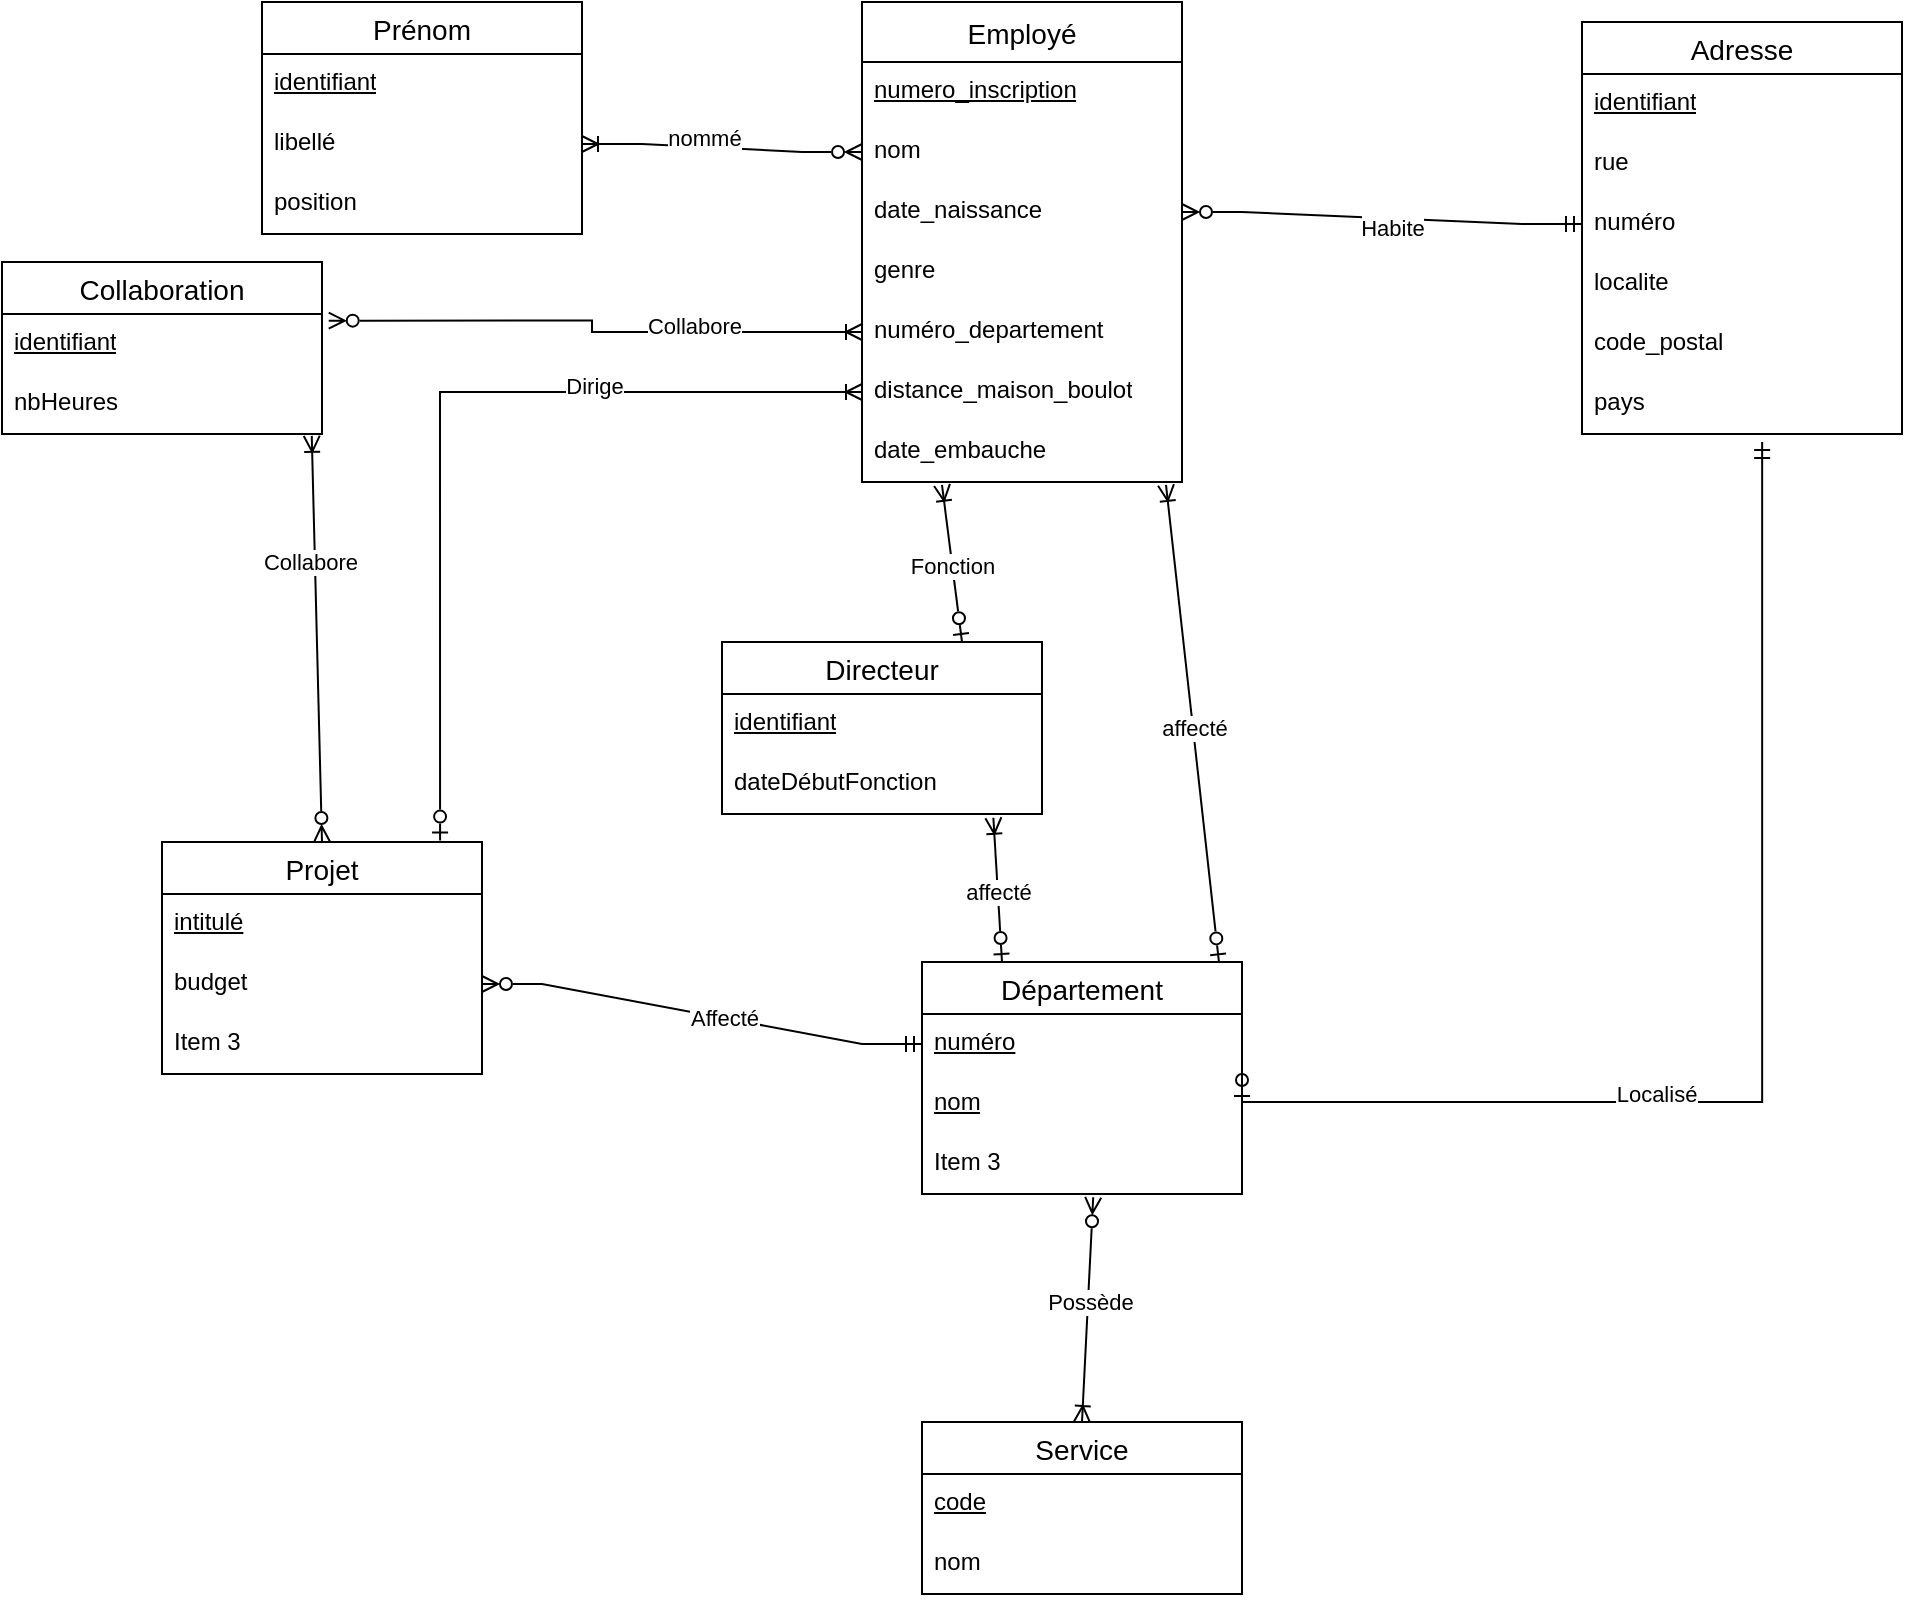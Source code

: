 <mxfile version="22.1.0" type="github">
  <diagram id="R2lEEEUBdFMjLlhIrx00" name="Page-1">
    <mxGraphModel dx="2250" dy="772" grid="1" gridSize="10" guides="1" tooltips="1" connect="1" arrows="1" fold="1" page="1" pageScale="1" pageWidth="850" pageHeight="1100" math="0" shadow="0" extFonts="Permanent Marker^https://fonts.googleapis.com/css?family=Permanent+Marker">
      <root>
        <mxCell id="0" />
        <mxCell id="1" parent="0" />
        <mxCell id="EuNEn9CsL2GNSxYZxD2m-1" value="Employé" style="swimlane;fontStyle=0;childLayout=stackLayout;horizontal=1;startSize=30;horizontalStack=0;resizeParent=1;resizeParentMax=0;resizeLast=0;collapsible=1;marginBottom=0;align=center;fontSize=14;" parent="1" vertex="1">
          <mxGeometry x="350" y="130" width="160" height="240" as="geometry" />
        </mxCell>
        <mxCell id="EuNEn9CsL2GNSxYZxD2m-2" value="&lt;u&gt;numero_inscription&lt;/u&gt;" style="text;strokeColor=none;fillColor=none;spacingLeft=4;spacingRight=4;overflow=hidden;rotatable=0;points=[[0,0.5],[1,0.5]];portConstraint=eastwest;fontSize=12;whiteSpace=wrap;html=1;" parent="EuNEn9CsL2GNSxYZxD2m-1" vertex="1">
          <mxGeometry y="30" width="160" height="30" as="geometry" />
        </mxCell>
        <mxCell id="EuNEn9CsL2GNSxYZxD2m-3" value="nom" style="text;strokeColor=none;fillColor=none;spacingLeft=4;spacingRight=4;overflow=hidden;rotatable=0;points=[[0,0.5],[1,0.5]];portConstraint=eastwest;fontSize=12;whiteSpace=wrap;html=1;" parent="EuNEn9CsL2GNSxYZxD2m-1" vertex="1">
          <mxGeometry y="60" width="160" height="30" as="geometry" />
        </mxCell>
        <mxCell id="EuNEn9CsL2GNSxYZxD2m-10" value="date_naissance" style="text;strokeColor=none;fillColor=none;spacingLeft=4;spacingRight=4;overflow=hidden;rotatable=0;points=[[0,0.5],[1,0.5]];portConstraint=eastwest;fontSize=12;whiteSpace=wrap;html=1;" parent="EuNEn9CsL2GNSxYZxD2m-1" vertex="1">
          <mxGeometry y="90" width="160" height="30" as="geometry" />
        </mxCell>
        <mxCell id="EuNEn9CsL2GNSxYZxD2m-4" value="genre" style="text;strokeColor=none;fillColor=none;spacingLeft=4;spacingRight=4;overflow=hidden;rotatable=0;points=[[0,0.5],[1,0.5]];portConstraint=eastwest;fontSize=12;whiteSpace=wrap;html=1;" parent="EuNEn9CsL2GNSxYZxD2m-1" vertex="1">
          <mxGeometry y="120" width="160" height="30" as="geometry" />
        </mxCell>
        <mxCell id="EuNEn9CsL2GNSxYZxD2m-19" value="numéro_departement" style="text;strokeColor=none;fillColor=none;spacingLeft=4;spacingRight=4;overflow=hidden;rotatable=0;points=[[0,0.5],[1,0.5]];portConstraint=eastwest;fontSize=12;whiteSpace=wrap;html=1;" parent="EuNEn9CsL2GNSxYZxD2m-1" vertex="1">
          <mxGeometry y="150" width="160" height="30" as="geometry" />
        </mxCell>
        <mxCell id="EuNEn9CsL2GNSxYZxD2m-20" value="distance_maison_boulot" style="text;strokeColor=none;fillColor=none;spacingLeft=4;spacingRight=4;overflow=hidden;rotatable=0;points=[[0,0.5],[1,0.5]];portConstraint=eastwest;fontSize=12;whiteSpace=wrap;html=1;" parent="EuNEn9CsL2GNSxYZxD2m-1" vertex="1">
          <mxGeometry y="180" width="160" height="30" as="geometry" />
        </mxCell>
        <mxCell id="EuNEn9CsL2GNSxYZxD2m-21" value="date_embauche" style="text;strokeColor=none;fillColor=none;spacingLeft=4;spacingRight=4;overflow=hidden;rotatable=0;points=[[0,0.5],[1,0.5]];portConstraint=eastwest;fontSize=12;whiteSpace=wrap;html=1;" parent="EuNEn9CsL2GNSxYZxD2m-1" vertex="1">
          <mxGeometry y="210" width="160" height="30" as="geometry" />
        </mxCell>
        <mxCell id="EuNEn9CsL2GNSxYZxD2m-5" value="Prénom" style="swimlane;fontStyle=0;childLayout=stackLayout;horizontal=1;startSize=26;horizontalStack=0;resizeParent=1;resizeParentMax=0;resizeLast=0;collapsible=1;marginBottom=0;align=center;fontSize=14;" parent="1" vertex="1">
          <mxGeometry x="50" y="130" width="160" height="116" as="geometry" />
        </mxCell>
        <mxCell id="EuNEn9CsL2GNSxYZxD2m-6" value="&lt;u&gt;identifiant&lt;/u&gt;" style="text;strokeColor=none;fillColor=none;spacingLeft=4;spacingRight=4;overflow=hidden;rotatable=0;points=[[0,0.5],[1,0.5]];portConstraint=eastwest;fontSize=12;whiteSpace=wrap;html=1;" parent="EuNEn9CsL2GNSxYZxD2m-5" vertex="1">
          <mxGeometry y="26" width="160" height="30" as="geometry" />
        </mxCell>
        <mxCell id="EuNEn9CsL2GNSxYZxD2m-7" value="libellé" style="text;strokeColor=none;fillColor=none;spacingLeft=4;spacingRight=4;overflow=hidden;rotatable=0;points=[[0,0.5],[1,0.5]];portConstraint=eastwest;fontSize=12;whiteSpace=wrap;html=1;" parent="EuNEn9CsL2GNSxYZxD2m-5" vertex="1">
          <mxGeometry y="56" width="160" height="30" as="geometry" />
        </mxCell>
        <mxCell id="EuNEn9CsL2GNSxYZxD2m-8" value="position" style="text;strokeColor=none;fillColor=none;spacingLeft=4;spacingRight=4;overflow=hidden;rotatable=0;points=[[0,0.5],[1,0.5]];portConstraint=eastwest;fontSize=12;whiteSpace=wrap;html=1;" parent="EuNEn9CsL2GNSxYZxD2m-5" vertex="1">
          <mxGeometry y="86" width="160" height="30" as="geometry" />
        </mxCell>
        <mxCell id="EuNEn9CsL2GNSxYZxD2m-9" value="" style="edgeStyle=entityRelationEdgeStyle;fontSize=12;html=1;endArrow=ERzeroToMany;endFill=0;rounded=0;entryX=0;entryY=0.5;entryDx=0;entryDy=0;exitX=1;exitY=0.5;exitDx=0;exitDy=0;startArrow=ERoneToMany;startFill=0;" parent="1" source="EuNEn9CsL2GNSxYZxD2m-7" target="EuNEn9CsL2GNSxYZxD2m-3" edge="1">
          <mxGeometry width="100" height="100" relative="1" as="geometry">
            <mxPoint x="250" y="280" as="sourcePoint" />
            <mxPoint x="350" y="180" as="targetPoint" />
          </mxGeometry>
        </mxCell>
        <mxCell id="Pnyand-CayAUYRg-s309-2" value="nommé" style="edgeLabel;html=1;align=center;verticalAlign=middle;resizable=0;points=[];" vertex="1" connectable="0" parent="EuNEn9CsL2GNSxYZxD2m-9">
          <mxGeometry x="-0.114" y="5" relative="1" as="geometry">
            <mxPoint x="-1" as="offset" />
          </mxGeometry>
        </mxCell>
        <mxCell id="EuNEn9CsL2GNSxYZxD2m-11" value="Adresse" style="swimlane;fontStyle=0;childLayout=stackLayout;horizontal=1;startSize=26;horizontalStack=0;resizeParent=1;resizeParentMax=0;resizeLast=0;collapsible=1;marginBottom=0;align=center;fontSize=14;" parent="1" vertex="1">
          <mxGeometry x="710" y="140" width="160" height="206" as="geometry" />
        </mxCell>
        <mxCell id="EuNEn9CsL2GNSxYZxD2m-12" value="&lt;u&gt;identifiant&lt;/u&gt;" style="text;strokeColor=none;fillColor=none;spacingLeft=4;spacingRight=4;overflow=hidden;rotatable=0;points=[[0,0.5],[1,0.5]];portConstraint=eastwest;fontSize=12;whiteSpace=wrap;html=1;" parent="EuNEn9CsL2GNSxYZxD2m-11" vertex="1">
          <mxGeometry y="26" width="160" height="30" as="geometry" />
        </mxCell>
        <mxCell id="EuNEn9CsL2GNSxYZxD2m-13" value="rue" style="text;strokeColor=none;fillColor=none;spacingLeft=4;spacingRight=4;overflow=hidden;rotatable=0;points=[[0,0.5],[1,0.5]];portConstraint=eastwest;fontSize=12;whiteSpace=wrap;html=1;" parent="EuNEn9CsL2GNSxYZxD2m-11" vertex="1">
          <mxGeometry y="56" width="160" height="30" as="geometry" />
        </mxCell>
        <mxCell id="EuNEn9CsL2GNSxYZxD2m-15" value="numéro" style="text;strokeColor=none;fillColor=none;spacingLeft=4;spacingRight=4;overflow=hidden;rotatable=0;points=[[0,0.5],[1,0.5]];portConstraint=eastwest;fontSize=12;whiteSpace=wrap;html=1;" parent="EuNEn9CsL2GNSxYZxD2m-11" vertex="1">
          <mxGeometry y="86" width="160" height="30" as="geometry" />
        </mxCell>
        <mxCell id="EuNEn9CsL2GNSxYZxD2m-16" value="localite" style="text;strokeColor=none;fillColor=none;spacingLeft=4;spacingRight=4;overflow=hidden;rotatable=0;points=[[0,0.5],[1,0.5]];portConstraint=eastwest;fontSize=12;whiteSpace=wrap;html=1;" parent="EuNEn9CsL2GNSxYZxD2m-11" vertex="1">
          <mxGeometry y="116" width="160" height="30" as="geometry" />
        </mxCell>
        <mxCell id="EuNEn9CsL2GNSxYZxD2m-17" value="code_postal" style="text;strokeColor=none;fillColor=none;spacingLeft=4;spacingRight=4;overflow=hidden;rotatable=0;points=[[0,0.5],[1,0.5]];portConstraint=eastwest;fontSize=12;whiteSpace=wrap;html=1;" parent="EuNEn9CsL2GNSxYZxD2m-11" vertex="1">
          <mxGeometry y="146" width="160" height="30" as="geometry" />
        </mxCell>
        <mxCell id="EuNEn9CsL2GNSxYZxD2m-14" value="pays" style="text;strokeColor=none;fillColor=none;spacingLeft=4;spacingRight=4;overflow=hidden;rotatable=0;points=[[0,0.5],[1,0.5]];portConstraint=eastwest;fontSize=12;whiteSpace=wrap;html=1;" parent="EuNEn9CsL2GNSxYZxD2m-11" vertex="1">
          <mxGeometry y="176" width="160" height="30" as="geometry" />
        </mxCell>
        <mxCell id="EuNEn9CsL2GNSxYZxD2m-18" value="" style="edgeStyle=entityRelationEdgeStyle;fontSize=12;html=1;endArrow=ERmandOne;startArrow=ERzeroToMany;rounded=0;entryX=0;entryY=0.5;entryDx=0;entryDy=0;exitX=1;exitY=0.5;exitDx=0;exitDy=0;endFill=0;startFill=0;" parent="1" source="EuNEn9CsL2GNSxYZxD2m-10" target="EuNEn9CsL2GNSxYZxD2m-15" edge="1">
          <mxGeometry width="100" height="100" relative="1" as="geometry">
            <mxPoint x="570" y="310" as="sourcePoint" />
            <mxPoint x="670" y="210" as="targetPoint" />
          </mxGeometry>
        </mxCell>
        <mxCell id="Pnyand-CayAUYRg-s309-3" value="Habite" style="edgeLabel;html=1;align=center;verticalAlign=middle;resizable=0;points=[];" vertex="1" connectable="0" parent="EuNEn9CsL2GNSxYZxD2m-18">
          <mxGeometry x="0.051" y="-5" relative="1" as="geometry">
            <mxPoint as="offset" />
          </mxGeometry>
        </mxCell>
        <mxCell id="EuNEn9CsL2GNSxYZxD2m-22" value="Département" style="swimlane;fontStyle=0;childLayout=stackLayout;horizontal=1;startSize=26;horizontalStack=0;resizeParent=1;resizeParentMax=0;resizeLast=0;collapsible=1;marginBottom=0;align=center;fontSize=14;" parent="1" vertex="1">
          <mxGeometry x="380" y="610" width="160" height="116" as="geometry" />
        </mxCell>
        <mxCell id="EuNEn9CsL2GNSxYZxD2m-23" value="&lt;u&gt;numéro&lt;/u&gt;" style="text;strokeColor=none;fillColor=none;spacingLeft=4;spacingRight=4;overflow=hidden;rotatable=0;points=[[0,0.5],[1,0.5]];portConstraint=eastwest;fontSize=12;whiteSpace=wrap;html=1;" parent="EuNEn9CsL2GNSxYZxD2m-22" vertex="1">
          <mxGeometry y="26" width="160" height="30" as="geometry" />
        </mxCell>
        <mxCell id="EuNEn9CsL2GNSxYZxD2m-24" value="&lt;u&gt;nom&lt;/u&gt;" style="text;strokeColor=none;fillColor=none;spacingLeft=4;spacingRight=4;overflow=hidden;rotatable=0;points=[[0,0.5],[1,0.5]];portConstraint=eastwest;fontSize=12;whiteSpace=wrap;html=1;" parent="EuNEn9CsL2GNSxYZxD2m-22" vertex="1">
          <mxGeometry y="56" width="160" height="30" as="geometry" />
        </mxCell>
        <mxCell id="EuNEn9CsL2GNSxYZxD2m-25" value="Item 3" style="text;strokeColor=none;fillColor=none;spacingLeft=4;spacingRight=4;overflow=hidden;rotatable=0;points=[[0,0.5],[1,0.5]];portConstraint=eastwest;fontSize=12;whiteSpace=wrap;html=1;" parent="EuNEn9CsL2GNSxYZxD2m-22" vertex="1">
          <mxGeometry y="86" width="160" height="30" as="geometry" />
        </mxCell>
        <mxCell id="EuNEn9CsL2GNSxYZxD2m-26" value="Service" style="swimlane;fontStyle=0;childLayout=stackLayout;horizontal=1;startSize=26;horizontalStack=0;resizeParent=1;resizeParentMax=0;resizeLast=0;collapsible=1;marginBottom=0;align=center;fontSize=14;" parent="1" vertex="1">
          <mxGeometry x="380" y="840" width="160" height="86" as="geometry" />
        </mxCell>
        <mxCell id="EuNEn9CsL2GNSxYZxD2m-27" value="&lt;u&gt;code&lt;/u&gt;" style="text;strokeColor=none;fillColor=none;spacingLeft=4;spacingRight=4;overflow=hidden;rotatable=0;points=[[0,0.5],[1,0.5]];portConstraint=eastwest;fontSize=12;whiteSpace=wrap;html=1;" parent="EuNEn9CsL2GNSxYZxD2m-26" vertex="1">
          <mxGeometry y="26" width="160" height="30" as="geometry" />
        </mxCell>
        <mxCell id="EuNEn9CsL2GNSxYZxD2m-28" value="nom" style="text;strokeColor=none;fillColor=none;spacingLeft=4;spacingRight=4;overflow=hidden;rotatable=0;points=[[0,0.5],[1,0.5]];portConstraint=eastwest;fontSize=12;whiteSpace=wrap;html=1;" parent="EuNEn9CsL2GNSxYZxD2m-26" vertex="1">
          <mxGeometry y="56" width="160" height="30" as="geometry" />
        </mxCell>
        <mxCell id="EuNEn9CsL2GNSxYZxD2m-30" value="" style="fontSize=12;html=1;endArrow=ERzeroToMany;rounded=0;entryX=0.535;entryY=1.055;entryDx=0;entryDy=0;entryPerimeter=0;exitX=0.5;exitY=0;exitDx=0;exitDy=0;startArrow=ERoneToMany;startFill=0;endFill=0;" parent="1" source="EuNEn9CsL2GNSxYZxD2m-26" target="EuNEn9CsL2GNSxYZxD2m-25" edge="1">
          <mxGeometry width="100" height="100" relative="1" as="geometry">
            <mxPoint x="240" y="630" as="sourcePoint" />
            <mxPoint x="340" y="530" as="targetPoint" />
          </mxGeometry>
        </mxCell>
        <mxCell id="Pnyand-CayAUYRg-s309-5" value="Possède" style="edgeLabel;html=1;align=center;verticalAlign=middle;resizable=0;points=[];" vertex="1" connectable="0" parent="EuNEn9CsL2GNSxYZxD2m-30">
          <mxGeometry x="0.074" y="-1" relative="1" as="geometry">
            <mxPoint as="offset" />
          </mxGeometry>
        </mxCell>
        <mxCell id="EuNEn9CsL2GNSxYZxD2m-31" value="" style="fontSize=12;html=1;endArrow=ERoneToMany;endFill=0;rounded=0;exitX=0.928;exitY=0.001;exitDx=0;exitDy=0;startArrow=ERzeroToOne;startFill=0;exitPerimeter=0;entryX=0.95;entryY=1.049;entryDx=0;entryDy=0;entryPerimeter=0;" parent="1" source="EuNEn9CsL2GNSxYZxD2m-22" target="EuNEn9CsL2GNSxYZxD2m-21" edge="1">
          <mxGeometry width="100" height="100" relative="1" as="geometry">
            <mxPoint x="492" y="494.25" as="sourcePoint" />
            <mxPoint x="490" y="370" as="targetPoint" />
          </mxGeometry>
        </mxCell>
        <mxCell id="Pnyand-CayAUYRg-s309-6" value="affecté" style="edgeLabel;html=1;align=center;verticalAlign=middle;resizable=0;points=[];" vertex="1" connectable="0" parent="EuNEn9CsL2GNSxYZxD2m-31">
          <mxGeometry x="-0.012" relative="1" as="geometry">
            <mxPoint as="offset" />
          </mxGeometry>
        </mxCell>
        <mxCell id="EuNEn9CsL2GNSxYZxD2m-32" value="" style="edgeStyle=elbowEdgeStyle;fontSize=12;html=1;endArrow=ERmandOne;rounded=0;elbow=vertical;entryX=0.563;entryY=1.133;entryDx=0;entryDy=0;entryPerimeter=0;exitX=1;exitY=0.5;exitDx=0;exitDy=0;startArrow=ERzeroToOne;startFill=0;endFill=0;" parent="1" source="EuNEn9CsL2GNSxYZxD2m-24" target="EuNEn9CsL2GNSxYZxD2m-14" edge="1">
          <mxGeometry width="100" height="100" relative="1" as="geometry">
            <mxPoint x="690" y="530" as="sourcePoint" />
            <mxPoint x="790" y="430" as="targetPoint" />
            <Array as="points">
              <mxPoint x="680" y="680" />
            </Array>
          </mxGeometry>
        </mxCell>
        <mxCell id="Pnyand-CayAUYRg-s309-4" value="Localisé" style="edgeLabel;html=1;align=center;verticalAlign=middle;resizable=0;points=[];" vertex="1" connectable="0" parent="EuNEn9CsL2GNSxYZxD2m-32">
          <mxGeometry x="-0.297" y="4" relative="1" as="geometry">
            <mxPoint as="offset" />
          </mxGeometry>
        </mxCell>
        <mxCell id="EuNEn9CsL2GNSxYZxD2m-33" value="Projet" style="swimlane;fontStyle=0;childLayout=stackLayout;horizontal=1;startSize=26;horizontalStack=0;resizeParent=1;resizeParentMax=0;resizeLast=0;collapsible=1;marginBottom=0;align=center;fontSize=14;" parent="1" vertex="1">
          <mxGeometry y="550" width="160" height="116" as="geometry" />
        </mxCell>
        <mxCell id="EuNEn9CsL2GNSxYZxD2m-34" value="&lt;u&gt;intitulé&lt;/u&gt;" style="text;strokeColor=none;fillColor=none;spacingLeft=4;spacingRight=4;overflow=hidden;rotatable=0;points=[[0,0.5],[1,0.5]];portConstraint=eastwest;fontSize=12;whiteSpace=wrap;html=1;" parent="EuNEn9CsL2GNSxYZxD2m-33" vertex="1">
          <mxGeometry y="26" width="160" height="30" as="geometry" />
        </mxCell>
        <mxCell id="EuNEn9CsL2GNSxYZxD2m-35" value="budget" style="text;strokeColor=none;fillColor=none;spacingLeft=4;spacingRight=4;overflow=hidden;rotatable=0;points=[[0,0.5],[1,0.5]];portConstraint=eastwest;fontSize=12;whiteSpace=wrap;html=1;" parent="EuNEn9CsL2GNSxYZxD2m-33" vertex="1">
          <mxGeometry y="56" width="160" height="30" as="geometry" />
        </mxCell>
        <mxCell id="EuNEn9CsL2GNSxYZxD2m-36" value="Item 3" style="text;strokeColor=none;fillColor=none;spacingLeft=4;spacingRight=4;overflow=hidden;rotatable=0;points=[[0,0.5],[1,0.5]];portConstraint=eastwest;fontSize=12;whiteSpace=wrap;html=1;" parent="EuNEn9CsL2GNSxYZxD2m-33" vertex="1">
          <mxGeometry y="86" width="160" height="30" as="geometry" />
        </mxCell>
        <mxCell id="EuNEn9CsL2GNSxYZxD2m-37" value="" style="edgeStyle=entityRelationEdgeStyle;fontSize=12;html=1;endArrow=ERmandOne;rounded=0;entryX=0;entryY=0.5;entryDx=0;entryDy=0;exitX=1;exitY=0.5;exitDx=0;exitDy=0;startArrow=ERzeroToMany;startFill=0;endFill=0;" parent="1" source="EuNEn9CsL2GNSxYZxD2m-35" target="EuNEn9CsL2GNSxYZxD2m-23" edge="1">
          <mxGeometry width="100" height="100" relative="1" as="geometry">
            <mxPoint x="160" y="450" as="sourcePoint" />
            <mxPoint x="260" y="350" as="targetPoint" />
          </mxGeometry>
        </mxCell>
        <mxCell id="Pnyand-CayAUYRg-s309-7" value="Affecté" style="edgeLabel;html=1;align=center;verticalAlign=middle;resizable=0;points=[];" vertex="1" connectable="0" parent="EuNEn9CsL2GNSxYZxD2m-37">
          <mxGeometry x="0.093" relative="1" as="geometry">
            <mxPoint as="offset" />
          </mxGeometry>
        </mxCell>
        <mxCell id="EuNEn9CsL2GNSxYZxD2m-38" value="" style="edgeStyle=orthogonalEdgeStyle;fontSize=12;html=1;endArrow=ERoneToMany;rounded=0;entryX=0;entryY=0.5;entryDx=0;entryDy=0;exitX=1.021;exitY=0.111;exitDx=0;exitDy=0;startArrow=ERzeroToMany;startFill=0;exitPerimeter=0;" parent="1" source="Pnyand-CayAUYRg-s309-15" target="EuNEn9CsL2GNSxYZxD2m-19" edge="1">
          <mxGeometry width="100" height="100" relative="1" as="geometry">
            <mxPoint x="160" y="390" as="sourcePoint" />
            <mxPoint x="260" y="290" as="targetPoint" />
          </mxGeometry>
        </mxCell>
        <mxCell id="Pnyand-CayAUYRg-s309-1" value="Collabore" style="edgeLabel;html=1;align=center;verticalAlign=middle;resizable=0;points=[];" vertex="1" connectable="0" parent="EuNEn9CsL2GNSxYZxD2m-38">
          <mxGeometry x="0.385" y="3" relative="1" as="geometry">
            <mxPoint as="offset" />
          </mxGeometry>
        </mxCell>
        <mxCell id="Pnyand-CayAUYRg-s309-12" value="" style="edgeStyle=orthogonalEdgeStyle;fontSize=12;html=1;endArrow=ERoneToMany;rounded=0;entryX=0;entryY=0.5;entryDx=0;entryDy=0;exitX=0.869;exitY=-0.006;exitDx=0;exitDy=0;startArrow=ERzeroToOne;startFill=0;exitPerimeter=0;" edge="1" parent="1" source="EuNEn9CsL2GNSxYZxD2m-33" target="EuNEn9CsL2GNSxYZxD2m-20">
          <mxGeometry width="100" height="100" relative="1" as="geometry">
            <mxPoint x="120" y="491" as="sourcePoint" />
            <mxPoint x="360" y="305" as="targetPoint" />
          </mxGeometry>
        </mxCell>
        <mxCell id="Pnyand-CayAUYRg-s309-13" value="Dirige" style="edgeLabel;html=1;align=center;verticalAlign=middle;resizable=0;points=[];" vertex="1" connectable="0" parent="Pnyand-CayAUYRg-s309-12">
          <mxGeometry x="0.385" y="3" relative="1" as="geometry">
            <mxPoint as="offset" />
          </mxGeometry>
        </mxCell>
        <mxCell id="Pnyand-CayAUYRg-s309-14" value="Collaboration" style="swimlane;fontStyle=0;childLayout=stackLayout;horizontal=1;startSize=26;horizontalStack=0;resizeParent=1;resizeParentMax=0;resizeLast=0;collapsible=1;marginBottom=0;align=center;fontSize=14;" vertex="1" parent="1">
          <mxGeometry x="-80" y="260" width="160" height="86" as="geometry" />
        </mxCell>
        <mxCell id="Pnyand-CayAUYRg-s309-15" value="&lt;u&gt;identifiant&lt;/u&gt;" style="text;strokeColor=none;fillColor=none;spacingLeft=4;spacingRight=4;overflow=hidden;rotatable=0;points=[[0,0.5],[1,0.5]];portConstraint=eastwest;fontSize=12;whiteSpace=wrap;html=1;" vertex="1" parent="Pnyand-CayAUYRg-s309-14">
          <mxGeometry y="26" width="160" height="30" as="geometry" />
        </mxCell>
        <mxCell id="Pnyand-CayAUYRg-s309-16" value="nbHeures" style="text;strokeColor=none;fillColor=none;spacingLeft=4;spacingRight=4;overflow=hidden;rotatable=0;points=[[0,0.5],[1,0.5]];portConstraint=eastwest;fontSize=12;whiteSpace=wrap;html=1;" vertex="1" parent="Pnyand-CayAUYRg-s309-14">
          <mxGeometry y="56" width="160" height="30" as="geometry" />
        </mxCell>
        <mxCell id="Pnyand-CayAUYRg-s309-18" value="" style="fontSize=12;html=1;endArrow=ERoneToMany;rounded=0;entryX=0.968;entryY=1.031;entryDx=0;entryDy=0;exitX=0.5;exitY=0;exitDx=0;exitDy=0;startArrow=ERzeroToMany;startFill=0;entryPerimeter=0;" edge="1" parent="1" source="EuNEn9CsL2GNSxYZxD2m-33" target="Pnyand-CayAUYRg-s309-16">
          <mxGeometry width="100" height="100" relative="1" as="geometry">
            <mxPoint x="80" y="443.93" as="sourcePoint" />
            <mxPoint x="307" y="449.93" as="targetPoint" />
          </mxGeometry>
        </mxCell>
        <mxCell id="Pnyand-CayAUYRg-s309-19" value="Collabore" style="edgeLabel;html=1;align=center;verticalAlign=middle;resizable=0;points=[];" vertex="1" connectable="0" parent="Pnyand-CayAUYRg-s309-18">
          <mxGeometry x="0.385" y="3" relative="1" as="geometry">
            <mxPoint as="offset" />
          </mxGeometry>
        </mxCell>
        <mxCell id="Pnyand-CayAUYRg-s309-26" value="Directeur" style="swimlane;fontStyle=0;childLayout=stackLayout;horizontal=1;startSize=26;horizontalStack=0;resizeParent=1;resizeParentMax=0;resizeLast=0;collapsible=1;marginBottom=0;align=center;fontSize=14;" vertex="1" parent="1">
          <mxGeometry x="280" y="450" width="160" height="86" as="geometry" />
        </mxCell>
        <mxCell id="Pnyand-CayAUYRg-s309-27" value="&lt;u&gt;identifiant&lt;/u&gt;" style="text;strokeColor=none;fillColor=none;spacingLeft=4;spacingRight=4;overflow=hidden;rotatable=0;points=[[0,0.5],[1,0.5]];portConstraint=eastwest;fontSize=12;whiteSpace=wrap;html=1;" vertex="1" parent="Pnyand-CayAUYRg-s309-26">
          <mxGeometry y="26" width="160" height="30" as="geometry" />
        </mxCell>
        <mxCell id="Pnyand-CayAUYRg-s309-28" value="dateDébutFonction" style="text;strokeColor=none;fillColor=none;spacingLeft=4;spacingRight=4;overflow=hidden;rotatable=0;points=[[0,0.5],[1,0.5]];portConstraint=eastwest;fontSize=12;whiteSpace=wrap;html=1;" vertex="1" parent="Pnyand-CayAUYRg-s309-26">
          <mxGeometry y="56" width="160" height="30" as="geometry" />
        </mxCell>
        <mxCell id="Pnyand-CayAUYRg-s309-30" value="" style="fontSize=12;html=1;endArrow=ERoneToMany;endFill=0;rounded=0;exitX=0.75;exitY=0;exitDx=0;exitDy=0;startArrow=ERzeroToOne;startFill=0;entryX=0.25;entryY=1.049;entryDx=0;entryDy=0;entryPerimeter=0;" edge="1" parent="1" source="Pnyand-CayAUYRg-s309-26" target="EuNEn9CsL2GNSxYZxD2m-21">
          <mxGeometry width="100" height="100" relative="1" as="geometry">
            <mxPoint x="538" y="620" as="sourcePoint" />
            <mxPoint x="512" y="381" as="targetPoint" />
          </mxGeometry>
        </mxCell>
        <mxCell id="Pnyand-CayAUYRg-s309-31" value="Fonction" style="edgeLabel;html=1;align=center;verticalAlign=middle;resizable=0;points=[];" vertex="1" connectable="0" parent="Pnyand-CayAUYRg-s309-30">
          <mxGeometry x="-0.012" relative="1" as="geometry">
            <mxPoint as="offset" />
          </mxGeometry>
        </mxCell>
        <mxCell id="Pnyand-CayAUYRg-s309-32" value="" style="fontSize=12;html=1;endArrow=ERoneToMany;endFill=0;rounded=0;exitX=0.25;exitY=0;exitDx=0;exitDy=0;startArrow=ERzeroToOne;startFill=0;entryX=0.848;entryY=1.062;entryDx=0;entryDy=0;entryPerimeter=0;" edge="1" parent="1" source="EuNEn9CsL2GNSxYZxD2m-22" target="Pnyand-CayAUYRg-s309-28">
          <mxGeometry width="100" height="100" relative="1" as="geometry">
            <mxPoint x="548" y="630" as="sourcePoint" />
            <mxPoint x="522" y="391" as="targetPoint" />
          </mxGeometry>
        </mxCell>
        <mxCell id="Pnyand-CayAUYRg-s309-33" value="affecté" style="edgeLabel;html=1;align=center;verticalAlign=middle;resizable=0;points=[];" vertex="1" connectable="0" parent="Pnyand-CayAUYRg-s309-32">
          <mxGeometry x="-0.012" relative="1" as="geometry">
            <mxPoint as="offset" />
          </mxGeometry>
        </mxCell>
      </root>
    </mxGraphModel>
  </diagram>
</mxfile>
